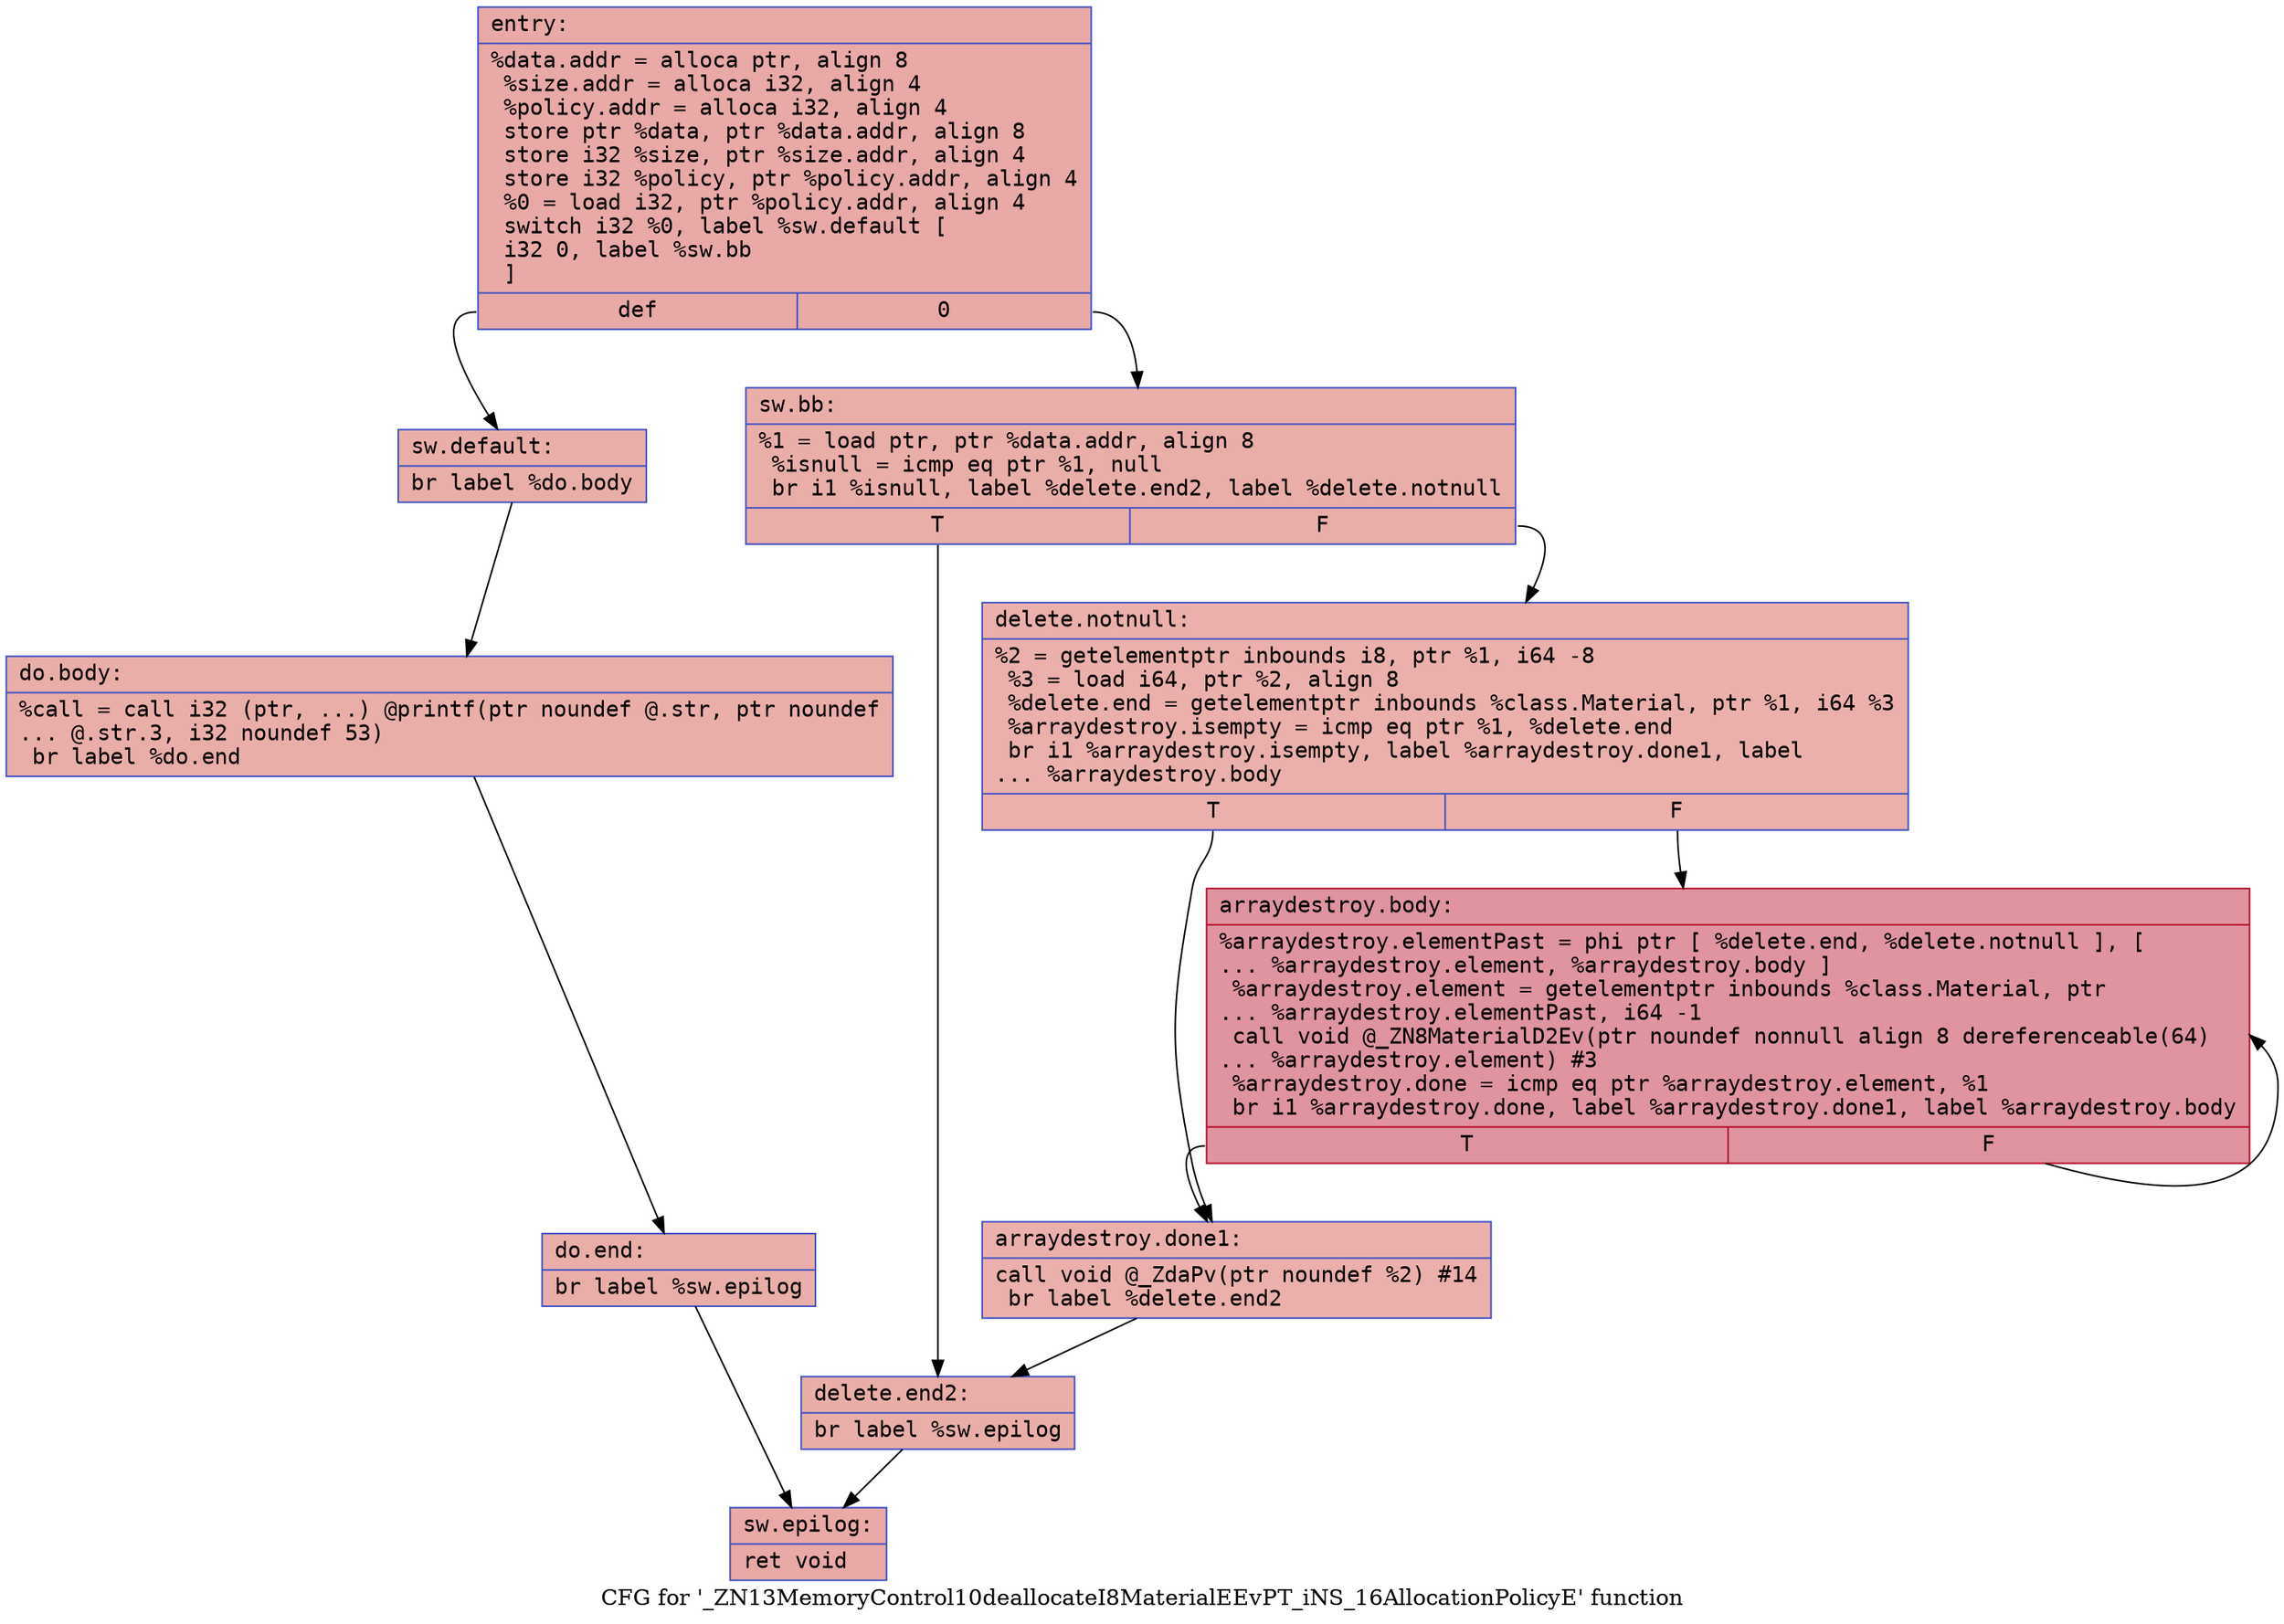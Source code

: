 digraph "CFG for '_ZN13MemoryControl10deallocateI8MaterialEEvPT_iNS_16AllocationPolicyE' function" {
	label="CFG for '_ZN13MemoryControl10deallocateI8MaterialEEvPT_iNS_16AllocationPolicyE' function";

	Node0x564271a6fa90 [shape=record,color="#3d50c3ff", style=filled, fillcolor="#ca3b3770" fontname="Courier",label="{entry:\l|  %data.addr = alloca ptr, align 8\l  %size.addr = alloca i32, align 4\l  %policy.addr = alloca i32, align 4\l  store ptr %data, ptr %data.addr, align 8\l  store i32 %size, ptr %size.addr, align 4\l  store i32 %policy, ptr %policy.addr, align 4\l  %0 = load i32, ptr %policy.addr, align 4\l  switch i32 %0, label %sw.default [\l    i32 0, label %sw.bb\l  ]\l|{<s0>def|<s1>0}}"];
	Node0x564271a6fa90:s0 -> Node0x564271a6fae0[tooltip="entry -> sw.default\nProbability 50.00%" ];
	Node0x564271a6fa90:s1 -> Node0x564271a70190[tooltip="entry -> sw.bb\nProbability 50.00%" ];
	Node0x564271a70190 [shape=record,color="#3d50c3ff", style=filled, fillcolor="#d0473d70" fontname="Courier",label="{sw.bb:\l|  %1 = load ptr, ptr %data.addr, align 8\l  %isnull = icmp eq ptr %1, null\l  br i1 %isnull, label %delete.end2, label %delete.notnull\l|{<s0>T|<s1>F}}"];
	Node0x564271a70190:s0 -> Node0x564271a703c0[tooltip="sw.bb -> delete.end2\nProbability 37.50%" ];
	Node0x564271a70190:s1 -> Node0x564271a70440[tooltip="sw.bb -> delete.notnull\nProbability 62.50%" ];
	Node0x564271a70440 [shape=record,color="#3d50c3ff", style=filled, fillcolor="#d24b4070" fontname="Courier",label="{delete.notnull:\l|  %2 = getelementptr inbounds i8, ptr %1, i64 -8\l  %3 = load i64, ptr %2, align 8\l  %delete.end = getelementptr inbounds %class.Material, ptr %1, i64 %3\l  %arraydestroy.isempty = icmp eq ptr %1, %delete.end\l  br i1 %arraydestroy.isempty, label %arraydestroy.done1, label\l... %arraydestroy.body\l|{<s0>T|<s1>F}}"];
	Node0x564271a70440:s0 -> Node0x564271a70ab0[tooltip="delete.notnull -> arraydestroy.done1\nProbability 37.50%" ];
	Node0x564271a70440:s1 -> Node0x564271a70b20[tooltip="delete.notnull -> arraydestroy.body\nProbability 62.50%" ];
	Node0x564271a70b20 [shape=record,color="#b70d28ff", style=filled, fillcolor="#b70d2870" fontname="Courier",label="{arraydestroy.body:\l|  %arraydestroy.elementPast = phi ptr [ %delete.end, %delete.notnull ], [\l... %arraydestroy.element, %arraydestroy.body ]\l  %arraydestroy.element = getelementptr inbounds %class.Material, ptr\l... %arraydestroy.elementPast, i64 -1\l  call void @_ZN8MaterialD2Ev(ptr noundef nonnull align 8 dereferenceable(64)\l... %arraydestroy.element) #3\l  %arraydestroy.done = icmp eq ptr %arraydestroy.element, %1\l  br i1 %arraydestroy.done, label %arraydestroy.done1, label %arraydestroy.body\l|{<s0>T|<s1>F}}"];
	Node0x564271a70b20:s0 -> Node0x564271a70ab0[tooltip="arraydestroy.body -> arraydestroy.done1\nProbability 3.12%" ];
	Node0x564271a70b20:s1 -> Node0x564271a70b20[tooltip="arraydestroy.body -> arraydestroy.body\nProbability 96.88%" ];
	Node0x564271a70ab0 [shape=record,color="#3d50c3ff", style=filled, fillcolor="#d24b4070" fontname="Courier",label="{arraydestroy.done1:\l|  call void @_ZdaPv(ptr noundef %2) #14\l  br label %delete.end2\l}"];
	Node0x564271a70ab0 -> Node0x564271a703c0[tooltip="arraydestroy.done1 -> delete.end2\nProbability 100.00%" ];
	Node0x564271a703c0 [shape=record,color="#3d50c3ff", style=filled, fillcolor="#d0473d70" fontname="Courier",label="{delete.end2:\l|  br label %sw.epilog\l}"];
	Node0x564271a703c0 -> Node0x564271a713e0[tooltip="delete.end2 -> sw.epilog\nProbability 100.00%" ];
	Node0x564271a6fae0 [shape=record,color="#3d50c3ff", style=filled, fillcolor="#d0473d70" fontname="Courier",label="{sw.default:\l|  br label %do.body\l}"];
	Node0x564271a6fae0 -> Node0x564271a714a0[tooltip="sw.default -> do.body\nProbability 100.00%" ];
	Node0x564271a714a0 [shape=record,color="#3d50c3ff", style=filled, fillcolor="#d0473d70" fontname="Courier",label="{do.body:\l|  %call = call i32 (ptr, ...) @printf(ptr noundef @.str, ptr noundef\l... @.str.3, i32 noundef 53)\l  br label %do.end\l}"];
	Node0x564271a714a0 -> Node0x564271a715d0[tooltip="do.body -> do.end\nProbability 100.00%" ];
	Node0x564271a715d0 [shape=record,color="#3d50c3ff", style=filled, fillcolor="#d0473d70" fontname="Courier",label="{do.end:\l|  br label %sw.epilog\l}"];
	Node0x564271a715d0 -> Node0x564271a713e0[tooltip="do.end -> sw.epilog\nProbability 100.00%" ];
	Node0x564271a713e0 [shape=record,color="#3d50c3ff", style=filled, fillcolor="#ca3b3770" fontname="Courier",label="{sw.epilog:\l|  ret void\l}"];
}
